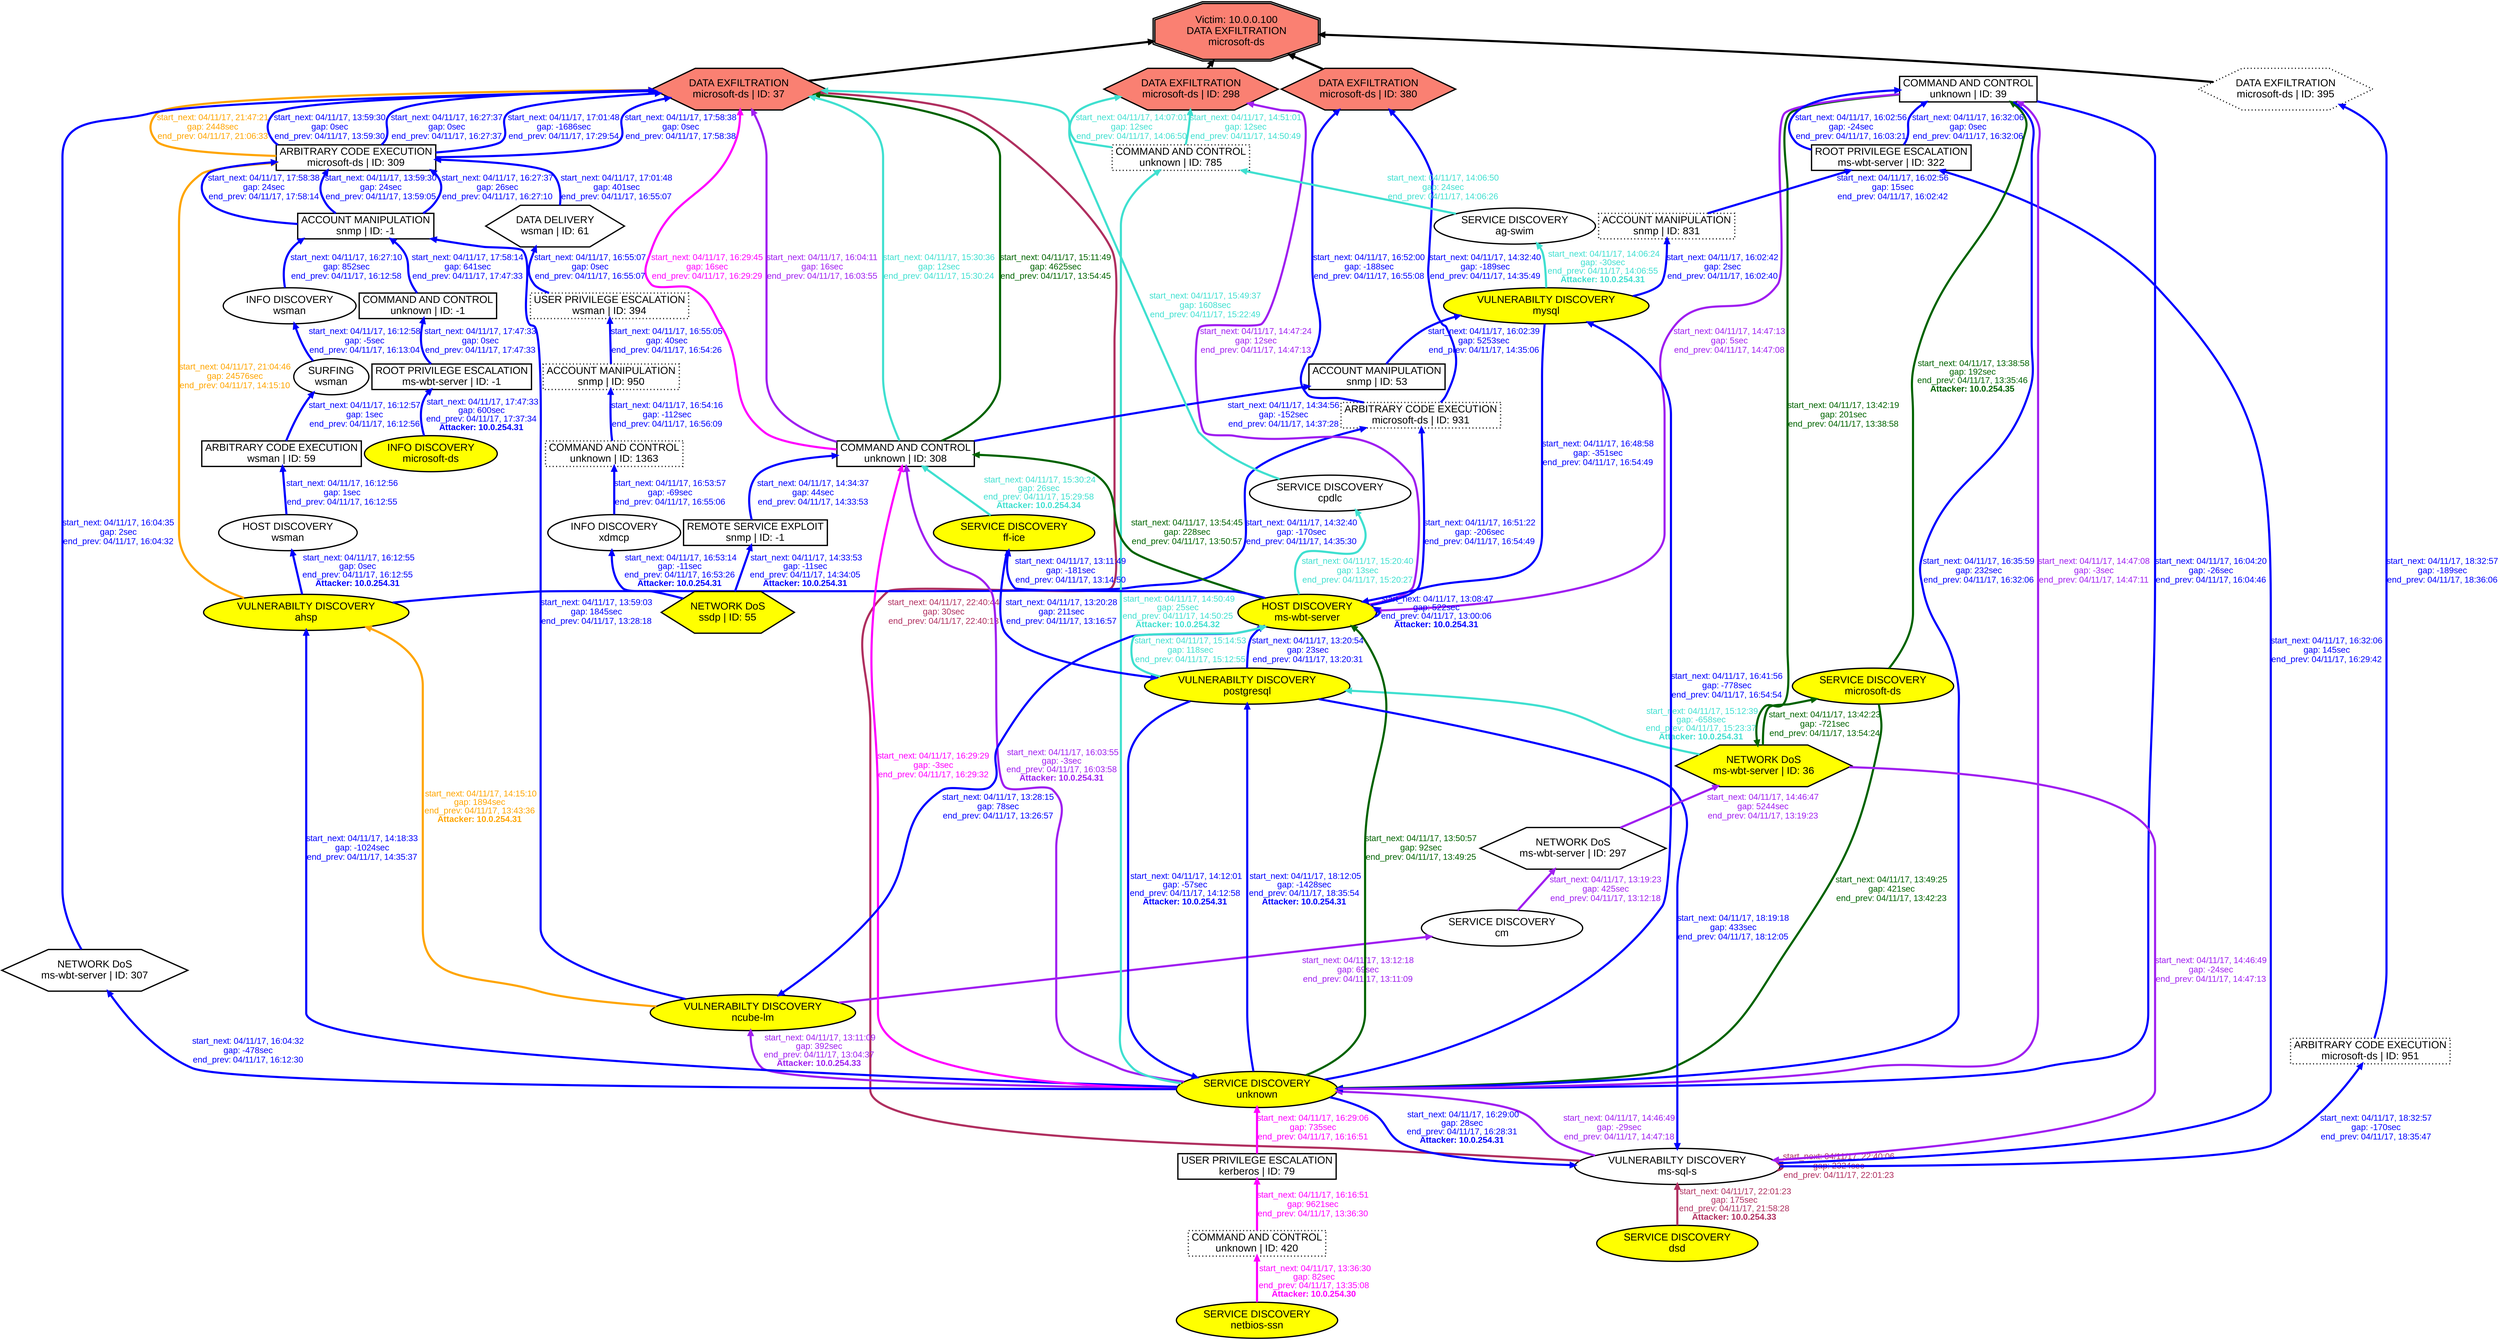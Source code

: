 digraph DATAEXFILTRATIONmicrosoftds {
rankdir="BT"; 
 graph [ nodesep="0.1", ranksep="0.02"] 
 node [ fontname=Arial, fontsize=24,penwidth=3]; 
 edge [ fontname=Arial, fontsize=20,penwidth=5 ];
"Victim: 10.0.0.100
DATA EXFILTRATION
microsoft-ds" [shape=doubleoctagon, style=filled, fillcolor=salmon];
{ rank = max; "Victim: 10.0.0.100
DATA EXFILTRATION
microsoft-ds"}
"DATA EXFILTRATION
microsoft-ds | ID: 380" -> "Victim: 10.0.0.100
DATA EXFILTRATION
microsoft-ds"
"DATA EXFILTRATION
microsoft-ds | ID: 380" [style=filled, fillcolor= salmon]
"DATA EXFILTRATION
microsoft-ds | ID: 298" -> "Victim: 10.0.0.100
DATA EXFILTRATION
microsoft-ds"
"DATA EXFILTRATION
microsoft-ds | ID: 298" [style=filled, fillcolor= salmon]
"DATA EXFILTRATION
microsoft-ds | ID: 37" -> "Victim: 10.0.0.100
DATA EXFILTRATION
microsoft-ds"
"DATA EXFILTRATION
microsoft-ds | ID: 37" [style=filled, fillcolor= salmon]
"DATA EXFILTRATION
microsoft-ds | ID: 395" -> "Victim: 10.0.0.100
DATA EXFILTRATION
microsoft-ds"
"DATA EXFILTRATION
microsoft-ds | ID: 395" [style="filled,dotted", fillcolor= salmon]
{ rank=same; "DATA EXFILTRATION
microsoft-ds | ID: 380" "DATA EXFILTRATION
microsoft-ds | ID: 298" "DATA EXFILTRATION
microsoft-ds | ID: 37" "DATA EXFILTRATION
microsoft-ds | ID: 395"}
"SERVICE DISCOVERY
dsd" [style=filled, fillcolor= yellow]
"SERVICE DISCOVERY
dsd" -> "VULNERABILTY DISCOVERY
ms-sql-s" [ color=maroon] [label=<<font color="maroon"> start_next: 04/11/17, 22:01:23<br/>gap: 175sec<br/>end_prev: 04/11/17, 21:58:28</font><br/><font color="maroon"><b>Attacker: 10.0.254.33</b></font>>]
"VULNERABILTY DISCOVERY
ms-sql-s" -> "VULNERABILTY DISCOVERY
ms-sql-s" [ label="start_next: 04/11/17, 22:40:06
gap: 2324sec
end_prev: 04/11/17, 22:01:23"][ fontcolor="maroon" color=maroon]
"VULNERABILTY DISCOVERY
ms-sql-s" -> "DATA EXFILTRATION
microsoft-ds | ID: 37" [ label="start_next: 04/11/17, 22:40:44
gap: 30sec
end_prev: 04/11/17, 22:40:13"][ fontcolor="maroon" color=maroon]
"VULNERABILTY DISCOVERY
ncube-lm" [style=filled, fillcolor= yellow]
"VULNERABILTY DISCOVERY
ncube-lm" -> "VULNERABILTY DISCOVERY
ahsp" [ color=orange] [label=<<font color="orange"> start_next: 04/11/17, 14:15:10<br/>gap: 1894sec<br/>end_prev: 04/11/17, 13:43:36</font><br/><font color="orange"><b>Attacker: 10.0.254.31</b></font>>]
"VULNERABILTY DISCOVERY
ahsp" -> "ARBITRARY CODE EXECUTION
microsoft-ds | ID: 309" [ label="start_next: 04/11/17, 21:04:46
gap: 24576sec
end_prev: 04/11/17, 14:15:10"][ fontcolor="orange" color=orange]
"ARBITRARY CODE EXECUTION
microsoft-ds | ID: 309" -> "DATA EXFILTRATION
microsoft-ds | ID: 37" [ label="start_next: 04/11/17, 21:47:21
gap: 2448sec
end_prev: 04/11/17, 21:06:33"][ fontcolor="orange" color=orange]
"SERVICE DISCOVERY
microsoft-ds" [style=filled, fillcolor= yellow]
"SERVICE DISCOVERY
microsoft-ds" -> "COMMAND AND CONTROL
unknown | ID: 39" [ color=darkgreen] [label=<<font color="darkgreen"> start_next: 04/11/17, 13:38:58<br/>gap: 192sec<br/>end_prev: 04/11/17, 13:35:46</font><br/><font color="darkgreen"><b>Attacker: 10.0.254.35</b></font>>]
"COMMAND AND CONTROL
unknown | ID: 39" -> "NETWORK DoS
ms-wbt-server | ID: 36" [ label="start_next: 04/11/17, 13:42:19
gap: 201sec
end_prev: 04/11/17, 13:38:58"][ fontcolor="darkgreen" color=darkgreen]
"NETWORK DoS
ms-wbt-server | ID: 36" -> "SERVICE DISCOVERY
microsoft-ds" [ label="start_next: 04/11/17, 13:42:23
gap: -721sec
end_prev: 04/11/17, 13:54:24"][ fontcolor="darkgreen" color=darkgreen]
"SERVICE DISCOVERY
microsoft-ds" -> "SERVICE DISCOVERY
unknown" [ label="start_next: 04/11/17, 13:49:25
gap: 421sec
end_prev: 04/11/17, 13:42:23"][ fontcolor="darkgreen" color=darkgreen]
"SERVICE DISCOVERY
unknown" -> "HOST DISCOVERY
ms-wbt-server" [ label="start_next: 04/11/17, 13:50:57
gap: 92sec
end_prev: 04/11/17, 13:49:25"][ fontcolor="darkgreen" color=darkgreen]
"HOST DISCOVERY
ms-wbt-server" -> "COMMAND AND CONTROL
unknown | ID: 308" [ label="start_next: 04/11/17, 13:54:45
gap: 228sec
end_prev: 04/11/17, 13:50:57"][ fontcolor="darkgreen" color=darkgreen]
"COMMAND AND CONTROL
unknown | ID: 308" -> "DATA EXFILTRATION
microsoft-ds | ID: 37" [ label="start_next: 04/11/17, 15:11:49
gap: 4625sec
end_prev: 04/11/17, 13:54:45"][ fontcolor="darkgreen" color=darkgreen]
"HOST DISCOVERY
ms-wbt-server" [style=filled, fillcolor= yellow]
"HOST DISCOVERY
ms-wbt-server" -> "HOST DISCOVERY
ms-wbt-server" [ color=blue] [label=<<font color="blue"> start_next: 04/11/17, 13:08:47<br/>gap: 522sec<br/>end_prev: 04/11/17, 13:00:06</font><br/><font color="blue"><b>Attacker: 10.0.254.31</b></font>>]
"HOST DISCOVERY
ms-wbt-server" -> "SERVICE DISCOVERY
ff-ice" [ label="start_next: 04/11/17, 13:11:49
gap: -181sec
end_prev: 04/11/17, 13:14:50"][ fontcolor="blue" color=blue]
"SERVICE DISCOVERY
ff-ice" -> "VULNERABILTY DISCOVERY
postgresql" [ label="start_next: 04/11/17, 13:20:28
gap: 211sec
end_prev: 04/11/17, 13:16:57"][ fontcolor="blue" color=blue]
"VULNERABILTY DISCOVERY
postgresql" -> "HOST DISCOVERY
ms-wbt-server" [ label="start_next: 04/11/17, 13:20:54
gap: 23sec
end_prev: 04/11/17, 13:20:31"][ fontcolor="blue" color=blue]
"HOST DISCOVERY
ms-wbt-server" -> "VULNERABILTY DISCOVERY
ncube-lm" [ label="start_next: 04/11/17, 13:28:15
gap: 78sec
end_prev: 04/11/17, 13:26:57"][ fontcolor="blue" color=blue]
"VULNERABILTY DISCOVERY
ncube-lm" -> "ACCOUNT MANIPULATION
snmp | ID: -1" [ label="start_next: 04/11/17, 13:59:03
gap: 1845sec
end_prev: 04/11/17, 13:28:18"][ fontcolor="blue" color=blue]
"ACCOUNT MANIPULATION
snmp | ID: -1" -> "ARBITRARY CODE EXECUTION
microsoft-ds | ID: 309" [ label="start_next: 04/11/17, 13:59:30
gap: 24sec
end_prev: 04/11/17, 13:59:05"][ fontcolor="blue" color=blue]
"ARBITRARY CODE EXECUTION
microsoft-ds | ID: 309" -> "DATA EXFILTRATION
microsoft-ds | ID: 37" [ label="start_next: 04/11/17, 13:59:30
gap: 0sec
end_prev: 04/11/17, 13:59:30"][ fontcolor="blue" color=blue]
"VULNERABILTY DISCOVERY
postgresql" [style=filled, fillcolor= yellow]
"VULNERABILTY DISCOVERY
postgresql" -> "SERVICE DISCOVERY
unknown" [ color=blue] [label=<<font color="blue"> start_next: 04/11/17, 14:12:01<br/>gap: -57sec<br/>end_prev: 04/11/17, 14:12:58</font><br/><font color="blue"><b>Attacker: 10.0.254.31</b></font>>]
"SERVICE DISCOVERY
unknown" -> "VULNERABILTY DISCOVERY
ahsp" [ label="start_next: 04/11/17, 14:18:33
gap: -1024sec
end_prev: 04/11/17, 14:35:37"][ fontcolor="blue" color=blue]
"VULNERABILTY DISCOVERY
ahsp" -> "ARBITRARY CODE EXECUTION
microsoft-ds | ID: 931" [ label="start_next: 04/11/17, 14:32:40
gap: -170sec
end_prev: 04/11/17, 14:35:30"][ fontcolor="blue" color=blue]
"ARBITRARY CODE EXECUTION
microsoft-ds | ID: 931" -> "DATA EXFILTRATION
microsoft-ds | ID: 380" [ label="start_next: 04/11/17, 14:32:40
gap: -189sec
end_prev: 04/11/17, 14:35:49"][ fontcolor="blue" color=blue]
"NETWORK DoS
ssdp | ID: 55" [style=filled, fillcolor= yellow]
"NETWORK DoS
ssdp | ID: 55" -> "REMOTE SERVICE EXPLOIT
snmp | ID: -1" [ color=blue] [label=<<font color="blue"> start_next: 04/11/17, 14:33:53<br/>gap: -11sec<br/>end_prev: 04/11/17, 14:34:05</font><br/><font color="blue"><b>Attacker: 10.0.254.31</b></font>>]
"REMOTE SERVICE EXPLOIT
snmp | ID: -1" -> "COMMAND AND CONTROL
unknown | ID: 308" [ label="start_next: 04/11/17, 14:34:37
gap: 44sec
end_prev: 04/11/17, 14:33:53"][ fontcolor="blue" color=blue]
"COMMAND AND CONTROL
unknown | ID: 308" -> "ACCOUNT MANIPULATION
snmp | ID: 53" [ label="start_next: 04/11/17, 14:34:56
gap: -152sec
end_prev: 04/11/17, 14:37:28"][ fontcolor="blue" color=blue]
"ACCOUNT MANIPULATION
snmp | ID: 53" -> "VULNERABILTY DISCOVERY
mysql" [ label="start_next: 04/11/17, 16:02:39
gap: 5253sec
end_prev: 04/11/17, 14:35:06"][ fontcolor="blue" color=blue]
"VULNERABILTY DISCOVERY
mysql" -> "ACCOUNT MANIPULATION
snmp | ID: 831" [ label="start_next: 04/11/17, 16:02:42
gap: 2sec
end_prev: 04/11/17, 16:02:40"][ fontcolor="blue" color=blue]
"ACCOUNT MANIPULATION
snmp | ID: 831" -> "ROOT PRIVILEGE ESCALATION
ms-wbt-server | ID: 322" [ label="start_next: 04/11/17, 16:02:56
gap: 15sec
end_prev: 04/11/17, 16:02:42"][ fontcolor="blue" color=blue]
"ROOT PRIVILEGE ESCALATION
ms-wbt-server | ID: 322" -> "COMMAND AND CONTROL
unknown | ID: 39" [ label="start_next: 04/11/17, 16:02:56
gap: -24sec
end_prev: 04/11/17, 16:03:21"][ fontcolor="blue" color=blue]
"COMMAND AND CONTROL
unknown | ID: 39" -> "SERVICE DISCOVERY
unknown" [ label="start_next: 04/11/17, 16:04:20
gap: -26sec
end_prev: 04/11/17, 16:04:46"][ fontcolor="blue" color=blue]
"SERVICE DISCOVERY
unknown" -> "NETWORK DoS
ms-wbt-server | ID: 307" [ label="start_next: 04/11/17, 16:04:32
gap: -478sec
end_prev: 04/11/17, 16:12:30"][ fontcolor="blue" color=blue]
"NETWORK DoS
ms-wbt-server | ID: 307" -> "DATA EXFILTRATION
microsoft-ds | ID: 37" [ label="start_next: 04/11/17, 16:04:35
gap: 2sec
end_prev: 04/11/17, 16:04:32"][ fontcolor="blue" color=blue]
"VULNERABILTY DISCOVERY
ahsp" [style=filled, fillcolor= yellow]
"VULNERABILTY DISCOVERY
ahsp" -> "HOST DISCOVERY
wsman" [ color=blue] [label=<<font color="blue"> start_next: 04/11/17, 16:12:55<br/>gap: 0sec<br/>end_prev: 04/11/17, 16:12:55</font><br/><font color="blue"><b>Attacker: 10.0.254.31</b></font>>]
"HOST DISCOVERY
wsman" -> "ARBITRARY CODE EXECUTION
wsman | ID: 59" [ label="start_next: 04/11/17, 16:12:56
gap: 1sec
end_prev: 04/11/17, 16:12:55"][ fontcolor="blue" color=blue]
"ARBITRARY CODE EXECUTION
wsman | ID: 59" -> "SURFING
wsman" [ label="start_next: 04/11/17, 16:12:57
gap: 1sec
end_prev: 04/11/17, 16:12:56"][ fontcolor="blue" color=blue]
"SURFING
wsman" -> "INFO DISCOVERY
wsman" [ label="start_next: 04/11/17, 16:12:58
gap: -5sec
end_prev: 04/11/17, 16:13:04"][ fontcolor="blue" color=blue]
"INFO DISCOVERY
wsman" -> "ACCOUNT MANIPULATION
snmp | ID: -1" [ label="start_next: 04/11/17, 16:27:10
gap: 852sec
end_prev: 04/11/17, 16:12:58"][ fontcolor="blue" color=blue]
"ACCOUNT MANIPULATION
snmp | ID: -1" -> "ARBITRARY CODE EXECUTION
microsoft-ds | ID: 309" [ label="start_next: 04/11/17, 16:27:37
gap: 26sec
end_prev: 04/11/17, 16:27:10"][ fontcolor="blue" color=blue]
"ARBITRARY CODE EXECUTION
microsoft-ds | ID: 309" -> "DATA EXFILTRATION
microsoft-ds | ID: 37" [ label="start_next: 04/11/17, 16:27:37
gap: 0sec
end_prev: 04/11/17, 16:27:37"][ fontcolor="blue" color=blue]
"SERVICE DISCOVERY
unknown" [style=filled, fillcolor= yellow]
"SERVICE DISCOVERY
unknown" -> "VULNERABILTY DISCOVERY
ms-sql-s" [ color=blue] [label=<<font color="blue"> start_next: 04/11/17, 16:29:00<br/>gap: 28sec<br/>end_prev: 04/11/17, 16:28:31</font><br/><font color="blue"><b>Attacker: 10.0.254.31</b></font>>]
"VULNERABILTY DISCOVERY
ms-sql-s" -> "ROOT PRIVILEGE ESCALATION
ms-wbt-server | ID: 322" [ label="start_next: 04/11/17, 16:32:06
gap: 145sec
end_prev: 04/11/17, 16:29:42"][ fontcolor="blue" color=blue]
"ROOT PRIVILEGE ESCALATION
ms-wbt-server | ID: 322" -> "COMMAND AND CONTROL
unknown | ID: 39" [ label="start_next: 04/11/17, 16:32:06
gap: 0sec
end_prev: 04/11/17, 16:32:06"][ fontcolor="blue" color=blue]
"COMMAND AND CONTROL
unknown | ID: 39" -> "SERVICE DISCOVERY
unknown" [ label="start_next: 04/11/17, 16:35:59
gap: 232sec
end_prev: 04/11/17, 16:32:06"][ fontcolor="blue" color=blue]
"SERVICE DISCOVERY
unknown" -> "VULNERABILTY DISCOVERY
mysql" [ label="start_next: 04/11/17, 16:41:56
gap: -778sec
end_prev: 04/11/17, 16:54:54"][ fontcolor="blue" color=blue]
"VULNERABILTY DISCOVERY
mysql" -> "HOST DISCOVERY
ms-wbt-server" [ label="start_next: 04/11/17, 16:48:58
gap: -351sec
end_prev: 04/11/17, 16:54:49"][ fontcolor="blue" color=blue]
"HOST DISCOVERY
ms-wbt-server" -> "ARBITRARY CODE EXECUTION
microsoft-ds | ID: 931" [ label="start_next: 04/11/17, 16:51:22
gap: -206sec
end_prev: 04/11/17, 16:54:49"][ fontcolor="blue" color=blue]
"ARBITRARY CODE EXECUTION
microsoft-ds | ID: 931" -> "DATA EXFILTRATION
microsoft-ds | ID: 380" [ label="start_next: 04/11/17, 16:52:00
gap: -188sec
end_prev: 04/11/17, 16:55:08"][ fontcolor="blue" color=blue]
"NETWORK DoS
ssdp | ID: 55" [style=filled, fillcolor= yellow]
"NETWORK DoS
ssdp | ID: 55" -> "INFO DISCOVERY
xdmcp" [ color=blue] [label=<<font color="blue"> start_next: 04/11/17, 16:53:14<br/>gap: -11sec<br/>end_prev: 04/11/17, 16:53:26</font><br/><font color="blue"><b>Attacker: 10.0.254.31</b></font>>]
"INFO DISCOVERY
xdmcp" -> "COMMAND AND CONTROL
unknown | ID: 1363" [ label="start_next: 04/11/17, 16:53:57
gap: -69sec
end_prev: 04/11/17, 16:55:06"][ fontcolor="blue" color=blue]
"COMMAND AND CONTROL
unknown | ID: 1363" -> "ACCOUNT MANIPULATION
snmp | ID: 950" [ label="start_next: 04/11/17, 16:54:16
gap: -112sec
end_prev: 04/11/17, 16:56:09"][ fontcolor="blue" color=blue]
"ACCOUNT MANIPULATION
snmp | ID: 950" -> "USER PRIVILEGE ESCALATION
wsman | ID: 394" [ label="start_next: 04/11/17, 16:55:05
gap: 40sec
end_prev: 04/11/17, 16:54:26"][ fontcolor="blue" color=blue]
"USER PRIVILEGE ESCALATION
wsman | ID: 394" -> "DATA DELIVERY
wsman | ID: 61" [ label="start_next: 04/11/17, 16:55:07
gap: 0sec
end_prev: 04/11/17, 16:55:07"][ fontcolor="blue" color=blue]
"DATA DELIVERY
wsman | ID: 61" -> "ARBITRARY CODE EXECUTION
microsoft-ds | ID: 309" [ label="start_next: 04/11/17, 17:01:48
gap: 401sec
end_prev: 04/11/17, 16:55:07"][ fontcolor="blue" color=blue]
"ARBITRARY CODE EXECUTION
microsoft-ds | ID: 309" -> "DATA EXFILTRATION
microsoft-ds | ID: 37" [ label="start_next: 04/11/17, 17:01:48
gap: -1686sec
end_prev: 04/11/17, 17:29:54"][ fontcolor="blue" color=blue]
"INFO DISCOVERY
microsoft-ds" [style=filled, fillcolor= yellow]
"INFO DISCOVERY
microsoft-ds" -> "ROOT PRIVILEGE ESCALATION
ms-wbt-server | ID: -1" [ color=blue] [label=<<font color="blue"> start_next: 04/11/17, 17:47:33<br/>gap: 600sec<br/>end_prev: 04/11/17, 17:37:34</font><br/><font color="blue"><b>Attacker: 10.0.254.31</b></font>>]
"ROOT PRIVILEGE ESCALATION
ms-wbt-server | ID: -1" -> "COMMAND AND CONTROL
unknown | ID: -1" [ label="start_next: 04/11/17, 17:47:33
gap: 0sec
end_prev: 04/11/17, 17:47:33"][ fontcolor="blue" color=blue]
"COMMAND AND CONTROL
unknown | ID: -1" -> "ACCOUNT MANIPULATION
snmp | ID: -1" [ label="start_next: 04/11/17, 17:58:14
gap: 641sec
end_prev: 04/11/17, 17:47:33"][ fontcolor="blue" color=blue]
"ACCOUNT MANIPULATION
snmp | ID: -1" -> "ARBITRARY CODE EXECUTION
microsoft-ds | ID: 309" [ label="start_next: 04/11/17, 17:58:38
gap: 24sec
end_prev: 04/11/17, 17:58:14"][ fontcolor="blue" color=blue]
"ARBITRARY CODE EXECUTION
microsoft-ds | ID: 309" -> "DATA EXFILTRATION
microsoft-ds | ID: 37" [ label="start_next: 04/11/17, 17:58:38
gap: 0sec
end_prev: 04/11/17, 17:58:38"][ fontcolor="blue" color=blue]
"SERVICE DISCOVERY
unknown" [style=filled, fillcolor= yellow]
"SERVICE DISCOVERY
unknown" -> "VULNERABILTY DISCOVERY
postgresql" [ color=blue] [label=<<font color="blue"> start_next: 04/11/17, 18:12:05<br/>gap: -1428sec<br/>end_prev: 04/11/17, 18:35:54</font><br/><font color="blue"><b>Attacker: 10.0.254.31</b></font>>]
"VULNERABILTY DISCOVERY
postgresql" -> "VULNERABILTY DISCOVERY
ms-sql-s" [ label="start_next: 04/11/17, 18:19:18
gap: 433sec
end_prev: 04/11/17, 18:12:05"][ fontcolor="blue" color=blue]
"VULNERABILTY DISCOVERY
ms-sql-s" -> "ARBITRARY CODE EXECUTION
microsoft-ds | ID: 951" [ label="start_next: 04/11/17, 18:32:57
gap: -170sec
end_prev: 04/11/17, 18:35:47"][ fontcolor="blue" color=blue]
"ARBITRARY CODE EXECUTION
microsoft-ds | ID: 951" -> "DATA EXFILTRATION
microsoft-ds | ID: 395" [ label="start_next: 04/11/17, 18:32:57
gap: -189sec
end_prev: 04/11/17, 18:36:06"][ fontcolor="blue" color=blue]
"SERVICE DISCOVERY
netbios-ssn" [style=filled, fillcolor= yellow]
"SERVICE DISCOVERY
netbios-ssn" -> "COMMAND AND CONTROL
unknown | ID: 420" [ color=magenta] [label=<<font color="magenta"> start_next: 04/11/17, 13:36:30<br/>gap: 82sec<br/>end_prev: 04/11/17, 13:35:08</font><br/><font color="magenta"><b>Attacker: 10.0.254.30</b></font>>]
"COMMAND AND CONTROL
unknown | ID: 420" -> "USER PRIVILEGE ESCALATION
kerberos | ID: 79" [ label="start_next: 04/11/17, 16:16:51
gap: 9621sec
end_prev: 04/11/17, 13:36:30"][ fontcolor="magenta" color=magenta]
"USER PRIVILEGE ESCALATION
kerberos | ID: 79" -> "SERVICE DISCOVERY
unknown" [ label="start_next: 04/11/17, 16:29:06
gap: 735sec
end_prev: 04/11/17, 16:16:51"][ fontcolor="magenta" color=magenta]
"SERVICE DISCOVERY
unknown" -> "COMMAND AND CONTROL
unknown | ID: 308" [ label="start_next: 04/11/17, 16:29:29
gap: -3sec
end_prev: 04/11/17, 16:29:32"][ fontcolor="magenta" color=magenta]
"COMMAND AND CONTROL
unknown | ID: 308" -> "DATA EXFILTRATION
microsoft-ds | ID: 37" [ label="start_next: 04/11/17, 16:29:45
gap: 16sec
end_prev: 04/11/17, 16:29:29"][ fontcolor="magenta" color=magenta]
"SERVICE DISCOVERY
unknown" [style=filled, fillcolor= yellow]
"SERVICE DISCOVERY
unknown" -> "VULNERABILTY DISCOVERY
ncube-lm" [ color=purple] [label=<<font color="purple"> start_next: 04/11/17, 13:11:09<br/>gap: 392sec<br/>end_prev: 04/11/17, 13:04:37</font><br/><font color="purple"><b>Attacker: 10.0.254.33</b></font>>]
"VULNERABILTY DISCOVERY
ncube-lm" -> "SERVICE DISCOVERY
cm" [ label="start_next: 04/11/17, 13:12:18
gap: 69sec
end_prev: 04/11/17, 13:11:09"][ fontcolor="purple" color=purple]
"SERVICE DISCOVERY
cm" -> "NETWORK DoS
ms-wbt-server | ID: 297" [ label="start_next: 04/11/17, 13:19:23
gap: 425sec
end_prev: 04/11/17, 13:12:18"][ fontcolor="purple" color=purple]
"NETWORK DoS
ms-wbt-server | ID: 297" -> "NETWORK DoS
ms-wbt-server | ID: 36" [ label="start_next: 04/11/17, 14:46:47
gap: 5244sec
end_prev: 04/11/17, 13:19:23"][ fontcolor="purple" color=purple]
"NETWORK DoS
ms-wbt-server | ID: 36" -> "VULNERABILTY DISCOVERY
ms-sql-s" [ label="start_next: 04/11/17, 14:46:49
gap: -24sec
end_prev: 04/11/17, 14:47:13"][ fontcolor="purple" color=purple]
"VULNERABILTY DISCOVERY
ms-sql-s" -> "SERVICE DISCOVERY
unknown" [ label="start_next: 04/11/17, 14:46:49
gap: -29sec
end_prev: 04/11/17, 14:47:18"][ fontcolor="purple" color=purple]
"SERVICE DISCOVERY
unknown" -> "COMMAND AND CONTROL
unknown | ID: 39" [ label="start_next: 04/11/17, 14:47:08
gap: -3sec
end_prev: 04/11/17, 14:47:11"][ fontcolor="purple" color=purple]
"COMMAND AND CONTROL
unknown | ID: 39" -> "HOST DISCOVERY
ms-wbt-server" [ label="start_next: 04/11/17, 14:47:13
gap: 5sec
end_prev: 04/11/17, 14:47:08"][ fontcolor="purple" color=purple]
"HOST DISCOVERY
ms-wbt-server" -> "DATA EXFILTRATION
microsoft-ds | ID: 298" [ label="start_next: 04/11/17, 14:47:24
gap: 12sec
end_prev: 04/11/17, 14:47:13"][ fontcolor="purple" color=purple]
"SERVICE DISCOVERY
unknown" [style=filled, fillcolor= yellow]
"SERVICE DISCOVERY
unknown" -> "COMMAND AND CONTROL
unknown | ID: 308" [ color=purple] [label=<<font color="purple"> start_next: 04/11/17, 16:03:55<br/>gap: -3sec<br/>end_prev: 04/11/17, 16:03:58</font><br/><font color="purple"><b>Attacker: 10.0.254.31</b></font>>]
"COMMAND AND CONTROL
unknown | ID: 308" -> "DATA EXFILTRATION
microsoft-ds | ID: 37" [ label="start_next: 04/11/17, 16:04:11
gap: 16sec
end_prev: 04/11/17, 16:03:55"][ fontcolor="purple" color=purple]
"VULNERABILTY DISCOVERY
mysql" [style=filled, fillcolor= yellow]
"VULNERABILTY DISCOVERY
mysql" -> "SERVICE DISCOVERY
ag-swim" [ color=turquoise] [label=<<font color="turquoise"> start_next: 04/11/17, 14:06:24<br/>gap: -30sec<br/>end_prev: 04/11/17, 14:06:55</font><br/><font color="turquoise"><b>Attacker: 10.0.254.31</b></font>>]
"SERVICE DISCOVERY
ag-swim" -> "COMMAND AND CONTROL
unknown | ID: 785" [ label="start_next: 04/11/17, 14:06:50
gap: 24sec
end_prev: 04/11/17, 14:06:26"][ fontcolor="turquoise" color=turquoise]
"COMMAND AND CONTROL
unknown | ID: 785" -> "DATA EXFILTRATION
microsoft-ds | ID: 298" [ label="start_next: 04/11/17, 14:07:01
gap: 12sec
end_prev: 04/11/17, 14:06:50"][ fontcolor="turquoise" color=turquoise]
"NETWORK DoS
ms-wbt-server | ID: 36" [style=filled, fillcolor= yellow]
"NETWORK DoS
ms-wbt-server | ID: 36" -> "VULNERABILTY DISCOVERY
postgresql" [ color=turquoise] [label=<<font color="turquoise"> start_next: 04/11/17, 15:12:39<br/>gap: -658sec<br/>end_prev: 04/11/17, 15:23:37</font><br/><font color="turquoise"><b>Attacker: 10.0.254.31</b></font>>]
"VULNERABILTY DISCOVERY
postgresql" -> "HOST DISCOVERY
ms-wbt-server" [ label="start_next: 04/11/17, 15:14:53
gap: 118sec
end_prev: 04/11/17, 15:12:55"][ fontcolor="turquoise" color=turquoise]
"HOST DISCOVERY
ms-wbt-server" -> "SERVICE DISCOVERY
cpdlc" [ label="start_next: 04/11/17, 15:20:40
gap: 13sec
end_prev: 04/11/17, 15:20:27"][ fontcolor="turquoise" color=turquoise]
"SERVICE DISCOVERY
cpdlc" -> "DATA EXFILTRATION
microsoft-ds | ID: 37" [ label="start_next: 04/11/17, 15:49:37
gap: 1608sec
end_prev: 04/11/17, 15:22:49"][ fontcolor="turquoise" color=turquoise]
"SERVICE DISCOVERY
unknown" [style=filled, fillcolor= yellow]
"SERVICE DISCOVERY
unknown" -> "COMMAND AND CONTROL
unknown | ID: 785" [ color=turquoise] [label=<<font color="turquoise"> start_next: 04/11/17, 14:50:49<br/>gap: 25sec<br/>end_prev: 04/11/17, 14:50:25</font><br/><font color="turquoise"><b>Attacker: 10.0.254.32</b></font>>]
"COMMAND AND CONTROL
unknown | ID: 785" -> "DATA EXFILTRATION
microsoft-ds | ID: 298" [ label="start_next: 04/11/17, 14:51:01
gap: 12sec
end_prev: 04/11/17, 14:50:49"][ fontcolor="turquoise" color=turquoise]
"SERVICE DISCOVERY
ff-ice" [style=filled, fillcolor= yellow]
"SERVICE DISCOVERY
ff-ice" -> "COMMAND AND CONTROL
unknown | ID: 308" [ color=turquoise] [label=<<font color="turquoise"> start_next: 04/11/17, 15:30:24<br/>gap: 26sec<br/>end_prev: 04/11/17, 15:29:58</font><br/><font color="turquoise"><b>Attacker: 10.0.254.34</b></font>>]
"COMMAND AND CONTROL
unknown | ID: 308" -> "DATA EXFILTRATION
microsoft-ds | ID: 37" [ label="start_next: 04/11/17, 15:30:36
gap: 12sec
end_prev: 04/11/17, 15:30:24"][ fontcolor="turquoise" color=turquoise]
"SERVICE DISCOVERY
dsd" [shape=oval]
"SERVICE DISCOVERY
dsd" [tooltip="ET SCAN Potential VNC Scan 5900-5920"]
"VULNERABILTY DISCOVERY
ms-sql-s" [shape=oval]
"VULNERABILTY DISCOVERY
ms-sql-s" [tooltip="ET POLICY Suspicious inbound to mySQL port 3306
ET POLICY Suspicious inbound to mSQL port 4333
ET POLICY Suspicious inbound to MSSQL port 1433
ET POLICY Suspicious inbound to Oracle SQL port 1521
ET SCAN Nessus User Agent
ET POLICY Suspicious inbound to PostgreSQL port 5432"]
"DATA EXFILTRATION
microsoft-ds | ID: 37" [shape=hexagon]
"DATA EXFILTRATION
microsoft-ds | ID: 37" [tooltip="GPL NETBIOS SMB-DS D$ share access
GPL NETBIOS SMB-DS IPC$ share access
GPL NETBIOS SMB-DS IPC$ unicode share access
ET WEB_SPECIFIC_APPS PHP-CGI query string parameter vulnerability
GPL NETBIOS SMB-DS ADMIN$ share access
GPL NETBIOS SMB-DS C$ share access"]
"VULNERABILTY DISCOVERY
ncube-lm" [shape=oval]
"VULNERABILTY DISCOVERY
ncube-lm" [tooltip="ET POLICY Suspicious inbound to PostgreSQL port 5432
ET POLICY Suspicious inbound to MSSQL port 1433
ET POLICY Suspicious inbound to Oracle SQL port 1521
ET POLICY Suspicious inbound to mSQL port 4333"]
"VULNERABILTY DISCOVERY
ahsp" [shape=oval]
"VULNERABILTY DISCOVERY
ahsp" [tooltip="ET POLICY Suspicious inbound to mySQL port 3306
ET POLICY Suspicious inbound to mSQL port 4333
ET POLICY Suspicious inbound to MSSQL port 1433
ET POLICY Suspicious inbound to Oracle SQL port 1521
ET SCAN Nessus User Agent
ET POLICY Suspicious inbound to PostgreSQL port 5432
ET SCAN Nikto Web App Scan in Progress"]
"ARBITRARY CODE EXECUTION
microsoft-ds | ID: 309" [shape=box]
"ARBITRARY CODE EXECUTION
microsoft-ds | ID: 309" [tooltip="GPL NETBIOS SMB-DS Session Setup NTMLSSP unicode asn1 overflow attempt
GPL NETBIOS SMB-DS Session Setup NTMLSSP asn1 overflow attempt"]
"SERVICE DISCOVERY
microsoft-ds" [shape=oval]
"SERVICE DISCOVERY
microsoft-ds" [tooltip="ET SCAN Behavioral Unusual Port 445 traffic Potential Scan or Infection
ET SCAN Potential VNC Scan 5900-5920"]
"COMMAND AND CONTROL
unknown | ID: 39" [shape=box]
"COMMAND AND CONTROL
unknown | ID: 39" [tooltip="ET POLICY RDP connection confirm"]
"NETWORK DoS
ms-wbt-server | ID: 36" [shape=hexagon]
"NETWORK DoS
ms-wbt-server | ID: 36" [tooltip="ET DOS Microsoft Remote Desktop (RDP) Syn then Reset 30 Second DoS Attempt"]
"SERVICE DISCOVERY
unknown" [shape=oval]
"SERVICE DISCOVERY
unknown" [tooltip="ET SCAN Potential VNC Scan 5800-5820
ET SCAN Behavioral Unusual Port 445 traffic Potential Scan or Infection
ET SCAN NMAP OS Detection Probe
ET SCAN Potential VNC Scan 5900-5920
ET SCAN Potential SSH Scan"]
"HOST DISCOVERY
ms-wbt-server" [shape=oval]
"HOST DISCOVERY
ms-wbt-server" [tooltip="ET SCAN Behavioral Unusually fast Terminal Server Traffic Potential Scan or Infection (Inbound)"]
"COMMAND AND CONTROL
unknown | ID: 308" [shape=box]
"COMMAND AND CONTROL
unknown | ID: 308" [tooltip="ET POLICY RDP connection confirm"]
"SERVICE DISCOVERY
ff-ice" [shape=oval]
"SERVICE DISCOVERY
ff-ice" [tooltip="ET SCAN Potential VNC Scan 5800-5820
ET SCAN Potential VNC Scan 5900-5920"]
"VULNERABILTY DISCOVERY
postgresql" [shape=oval]
"VULNERABILTY DISCOVERY
postgresql" [tooltip="ET POLICY Suspicious inbound to MSSQL port 1433
ET POLICY Suspicious inbound to mySQL port 3306
ET POLICY Suspicious inbound to PostgreSQL port 5432"]
"ACCOUNT MANIPULATION
snmp | ID: -1" [shape=box]
"ACCOUNT MANIPULATION
snmp | ID: -1" [tooltip="GPL SNMP public access udp"]
"ARBITRARY CODE EXECUTION
microsoft-ds | ID: 931" [style="dotted", shape=box]
"ARBITRARY CODE EXECUTION
microsoft-ds | ID: 931" [tooltip="GPL NETBIOS DCERPC Remote Activation bind attempt
GPL NETBIOS DCERPC IActivation little endian bind attempt
GPL NETBIOS SMB-DS Session Setup NTMLSSP asn1 overflow attempt
GPL MISC UPnP malformed advertisement
GPL NETBIOS SMB-DS Session Setup NTMLSSP unicode asn1 overflow attempt"]
"DATA EXFILTRATION
microsoft-ds | ID: 380" [shape=hexagon]
"DATA EXFILTRATION
microsoft-ds | ID: 380" [tooltip="GPL NETBIOS SMB-DS IPC$ unicode share access
ET WEB_SPECIFIC_APPS PHP-CGI query string parameter vulnerability"]
"NETWORK DoS
ssdp | ID: 55" [shape=hexagon]
"NETWORK DoS
ssdp | ID: 55" [tooltip="ET DOS Possible SSDP Amplification Scan in Progress
ET DOS Microsoft Remote Desktop (RDP) Syn then Reset 30 Second DoS Attempt
ET DOS Possible NTP DDoS Inbound Frequent Un-Authed MON_LIST Requests IMPL 0x03"]
"REMOTE SERVICE EXPLOIT
snmp | ID: -1" [shape=box]
"REMOTE SERVICE EXPLOIT
snmp | ID: -1" [tooltip="ET SNMP Samsung Printer SNMP Hardcode RW Community String"]
"ACCOUNT MANIPULATION
snmp | ID: 53" [shape=box]
"ACCOUNT MANIPULATION
snmp | ID: 53" [tooltip="GPL SNMP private access udp
GPL SNMP public access udp"]
"VULNERABILTY DISCOVERY
mysql" [shape=oval]
"VULNERABILTY DISCOVERY
mysql" [tooltip="ET POLICY Suspicious inbound to mySQL port 3306
ET POLICY Suspicious inbound to mSQL port 4333
ET POLICY Suspicious inbound to MSSQL port 1433
ET POLICY Suspicious inbound to Oracle SQL port 1521
ET SCAN Nessus User Agent
ET POLICY Suspicious inbound to PostgreSQL port 5432"]
"ACCOUNT MANIPULATION
snmp | ID: 831" [style="dotted", shape=box]
"ACCOUNT MANIPULATION
snmp | ID: 831" [tooltip="GPL SNMP public access udp"]
"ROOT PRIVILEGE ESCALATION
ms-wbt-server | ID: 322" [shape=box]
"ROOT PRIVILEGE ESCALATION
ms-wbt-server | ID: 322" [tooltip="ET POLICY MS Terminal Server Root login"]
"NETWORK DoS
ms-wbt-server | ID: 307" [shape=hexagon]
"NETWORK DoS
ms-wbt-server | ID: 307" [tooltip="ET DOS Microsoft Remote Desktop (RDP) Syn then Reset 30 Second DoS Attempt"]
"HOST DISCOVERY
wsman" [shape=oval]
"HOST DISCOVERY
wsman" [tooltip="ET SCAN Possible Nmap User-Agent Observed
ET SCAN Nmap Scripting Engine User-Agent Detected (Nmap Scripting Engine)"]
"ARBITRARY CODE EXECUTION
wsman | ID: 59" [shape=box]
"ARBITRARY CODE EXECUTION
wsman | ID: 59" [tooltip="ET CURRENT_EVENTS QNAP Shellshock CVE-2014-6271"]
"SURFING
wsman" [shape=oval]
"SURFING
wsman" [tooltip="ET WEB_SERVER WEB-PHP phpinfo access"]
"INFO DISCOVERY
wsman" [shape=oval]
"INFO DISCOVERY
wsman" [tooltip="GPL WEB_SERVER globals.pl access"]
"INFO DISCOVERY
xdmcp" [shape=oval]
"INFO DISCOVERY
xdmcp" [tooltip="GPL WEB_SERVER mod_gzip_status access
GPL RPC xdmcp info query"]
"COMMAND AND CONTROL
unknown | ID: 1363" [style="dotted", shape=box]
"COMMAND AND CONTROL
unknown | ID: 1363" [tooltip="ET POLICY RDP connection confirm"]
"ACCOUNT MANIPULATION
snmp | ID: 950" [style="dotted", shape=box]
"ACCOUNT MANIPULATION
snmp | ID: 950" [tooltip="GPL SNMP private access udp
GPL SNMP public access udp"]
"USER PRIVILEGE ESCALATION
wsman | ID: 394" [style="dotted", shape=box]
"USER PRIVILEGE ESCALATION
wsman | ID: 394" [tooltip="ET POLICY Outgoing Basic Auth Base64 HTTP Password detected unencrypted
ET POLICY Incoming Basic Auth Base64 HTTP Password detected unencrypted"]
"DATA DELIVERY
wsman | ID: 61" [shape=hexagon]
"DATA DELIVERY
wsman | ID: 61" [tooltip="GPL WEB_SERVER perl post attempt"]
"INFO DISCOVERY
microsoft-ds" [shape=oval]
"INFO DISCOVERY
microsoft-ds" [tooltip="ET ATTACK_RESPONSE Net User Command Response"]
"ROOT PRIVILEGE ESCALATION
ms-wbt-server | ID: -1" [shape=box]
"ROOT PRIVILEGE ESCALATION
ms-wbt-server | ID: -1" [tooltip="ET POLICY MS Terminal Server Root login"]
"COMMAND AND CONTROL
unknown | ID: -1" [shape=box]
"COMMAND AND CONTROL
unknown | ID: -1" [tooltip="ET POLICY RDP connection confirm"]
"ARBITRARY CODE EXECUTION
microsoft-ds | ID: 951" [style="dotted", shape=box]
"ARBITRARY CODE EXECUTION
microsoft-ds | ID: 951" [tooltip="GPL MISC UPnP malformed advertisement
GPL NETBIOS SMB-DS Session Setup NTMLSSP unicode asn1 overflow attempt"]
"DATA EXFILTRATION
microsoft-ds | ID: 395" [style="dotted", shape=hexagon]
"DATA EXFILTRATION
microsoft-ds | ID: 395" [tooltip="GPL NETBIOS SMB-DS IPC$ unicode share access
ET WEB_SPECIFIC_APPS PHP-CGI query string parameter vulnerability"]
"SERVICE DISCOVERY
netbios-ssn" [shape=oval]
"SERVICE DISCOVERY
netbios-ssn" [tooltip="ET SCAN Behavioral Unusual Port 139 traffic Potential Scan or Infection"]
"COMMAND AND CONTROL
unknown | ID: 420" [style="dotted", shape=box]
"COMMAND AND CONTROL
unknown | ID: 420" [tooltip="ET POLICY RDP connection confirm"]
"USER PRIVILEGE ESCALATION
kerberos | ID: 79" [shape=box]
"USER PRIVILEGE ESCALATION
kerberos | ID: 79" [tooltip="ET EXPLOIT Possible GoldenPac Priv Esc in-use"]
"SERVICE DISCOVERY
cm" [shape=oval]
"SERVICE DISCOVERY
cm" [tooltip="ET SCAN Potential VNC Scan 5900-5920"]
"NETWORK DoS
ms-wbt-server | ID: 297" [shape=hexagon]
"NETWORK DoS
ms-wbt-server | ID: 297" [tooltip="ET DOS Microsoft Remote Desktop (RDP) Syn then Reset 30 Second DoS Attempt"]
"DATA EXFILTRATION
microsoft-ds | ID: 298" [shape=hexagon]
"DATA EXFILTRATION
microsoft-ds | ID: 298" [tooltip="GPL NETBIOS SMB-DS IPC$ share access"]
"SERVICE DISCOVERY
ag-swim" [shape=oval]
"SERVICE DISCOVERY
ag-swim" [tooltip="ET SCAN Potential VNC Scan 5800-5820
ET SCAN Potential VNC Scan 5900-5920"]
"COMMAND AND CONTROL
unknown | ID: 785" [style="dotted", shape=box]
"COMMAND AND CONTROL
unknown | ID: 785" [tooltip="ET POLICY RDP connection confirm"]
"SERVICE DISCOVERY
cpdlc" [shape=oval]
"SERVICE DISCOVERY
cpdlc" [tooltip="ET SCAN Potential VNC Scan 5800-5820
ET SCAN Potential VNC Scan 5900-5920"]
}
